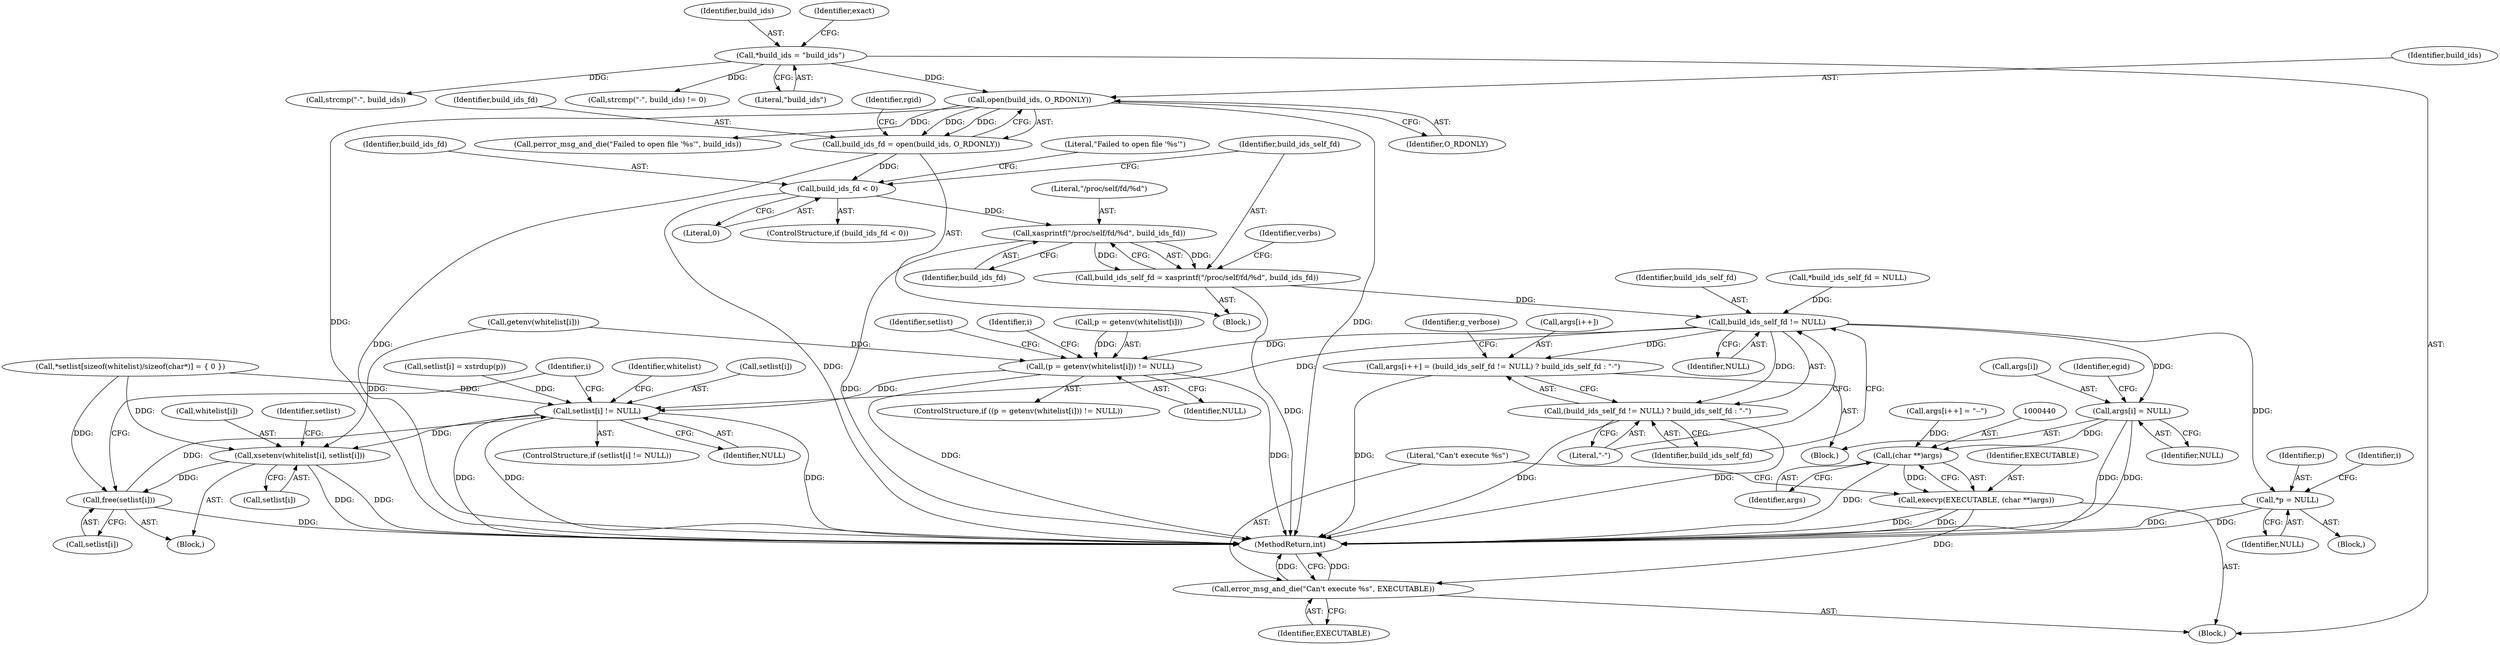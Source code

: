 digraph "0_abrt_50ee8130fb4cd4ef1af7682a2c85dd99cb99424e@API" {
"1000234" [label="(Call,xasprintf(\"/proc/self/fd/%d\", build_ids_fd))"];
"1000226" [label="(Call,build_ids_fd < 0)"];
"1000204" [label="(Call,build_ids_fd = open(build_ids, O_RDONLY))"];
"1000206" [label="(Call,open(build_ids, O_RDONLY))"];
"1000134" [label="(Call,*build_ids = \"build_ids\")"];
"1000232" [label="(Call,build_ids_self_fd = xasprintf(\"/proc/self/fd/%d\", build_ids_fd))"];
"1000264" [label="(Call,build_ids_self_fd != NULL)"];
"1000258" [label="(Call,args[i++] = (build_ids_self_fd != NULL) ? build_ids_self_fd : \"-\")"];
"1000263" [label="(Call,(build_ids_self_fd != NULL) ? build_ids_self_fd : \"-\")"];
"1000336" [label="(Call,args[i] = NULL)"];
"1000439" [label="(Call,(char **)args)"];
"1000437" [label="(Call,execvp(EXECUTABLE, (char **)args))"];
"1000442" [label="(Call,error_msg_and_die(\"Can't execute %s\", EXECUTABLE))"];
"1000371" [label="(Call,*p = NULL)"];
"1000385" [label="(Call,(p = getenv(whitelist[i])) != NULL)"];
"1000411" [label="(Call,setlist[i] != NULL)"];
"1000417" [label="(Call,xsetenv(whitelist[i], setlist[i]))"];
"1000424" [label="(Call,free(setlist[i]))"];
"1000205" [label="(Identifier,build_ids_fd)"];
"1000135" [label="(Identifier,build_ids)"];
"1000268" [label="(Literal,\"-\")"];
"1000371" [label="(Call,*p = NULL)"];
"1000368" [label="(Call,*setlist[sizeof(whitelist)/sizeof(char*)] = { 0 })"];
"1000336" [label="(Call,args[i] = NULL)"];
"1000228" [label="(Literal,0)"];
"1000372" [label="(Identifier,p)"];
"1000227" [label="(Identifier,build_ids_fd)"];
"1000438" [label="(Identifier,EXECUTABLE)"];
"1000443" [label="(Literal,\"Can't execute %s\")"];
"1000234" [label="(Call,xasprintf(\"/proc/self/fd/%d\", build_ids_fd))"];
"1000340" [label="(Identifier,NULL)"];
"1000208" [label="(Identifier,O_RDONLY)"];
"1000182" [label="(Call,strcmp(\"-\", build_ids))"];
"1000416" [label="(Block,)"];
"1000229" [label="(Call,perror_msg_and_die(\"Failed to open file '%s'\", build_ids))"];
"1000441" [label="(Identifier,args)"];
"1000330" [label="(Call,args[i++] = \"--\")"];
"1000426" [label="(Identifier,setlist)"];
"1000236" [label="(Identifier,build_ids_fd)"];
"1000373" [label="(Identifier,NULL)"];
"1000395" [label="(Identifier,setlist)"];
"1000409" [label="(Identifier,i)"];
"1000271" [label="(Identifier,g_verbose)"];
"1000226" [label="(Call,build_ids_fd < 0)"];
"1000139" [label="(Identifier,exact)"];
"1000233" [label="(Identifier,build_ids_self_fd)"];
"1000206" [label="(Call,open(build_ids, O_RDONLY))"];
"1000225" [label="(ControlStructure,if (build_ids_fd < 0))"];
"1000419" [label="(Identifier,whitelist)"];
"1000241" [label="(Identifier,verbs)"];
"1000353" [label="(Block,)"];
"1000259" [label="(Call,args[i++])"];
"1000265" [label="(Identifier,build_ids_self_fd)"];
"1000411" [label="(Call,setlist[i] != NULL)"];
"1000235" [label="(Literal,\"/proc/self/fd/%d\")"];
"1000437" [label="(Call,execvp(EXECUTABLE, (char **)args))"];
"1000444" [label="(Identifier,EXECUTABLE)"];
"1000181" [label="(Call,strcmp(\"-\", build_ids) != 0)"];
"1000377" [label="(Identifier,i)"];
"1000383" [label="(Identifier,i)"];
"1000267" [label="(Identifier,build_ids_self_fd)"];
"1000186" [label="(Block,)"];
"1000177" [label="(Call,*build_ids_self_fd = NULL)"];
"1000388" [label="(Call,getenv(whitelist[i]))"];
"1000337" [label="(Call,args[i])"];
"1000442" [label="(Call,error_msg_and_die(\"Can't execute %s\", EXECUTABLE))"];
"1000204" [label="(Call,build_ids_fd = open(build_ids, O_RDONLY))"];
"1000410" [label="(ControlStructure,if (setlist[i] != NULL))"];
"1000425" [label="(Call,setlist[i])"];
"1000439" [label="(Call,(char **)args)"];
"1000116" [label="(Block,)"];
"1000424" [label="(Call,free(setlist[i]))"];
"1000264" [label="(Call,build_ids_self_fd != NULL)"];
"1000232" [label="(Call,build_ids_self_fd = xasprintf(\"/proc/self/fd/%d\", build_ids_fd))"];
"1000258" [label="(Call,args[i++] = (build_ids_self_fd != NULL) ? build_ids_self_fd : \"-\")"];
"1000238" [label="(Block,)"];
"1000212" [label="(Identifier,rgid)"];
"1000207" [label="(Identifier,build_ids)"];
"1000392" [label="(Identifier,NULL)"];
"1000386" [label="(Call,p = getenv(whitelist[i]))"];
"1000412" [label="(Call,setlist[i])"];
"1000384" [label="(ControlStructure,if ((p = getenv(whitelist[i])) != NULL))"];
"1000385" [label="(Call,(p = getenv(whitelist[i])) != NULL)"];
"1000343" [label="(Identifier,egid)"];
"1000445" [label="(MethodReturn,int)"];
"1000230" [label="(Literal,\"Failed to open file '%s'\")"];
"1000393" [label="(Call,setlist[i] = xstrdup(p))"];
"1000266" [label="(Identifier,NULL)"];
"1000263" [label="(Call,(build_ids_self_fd != NULL) ? build_ids_self_fd : \"-\")"];
"1000136" [label="(Literal,\"build_ids\")"];
"1000417" [label="(Call,xsetenv(whitelist[i], setlist[i]))"];
"1000134" [label="(Call,*build_ids = \"build_ids\")"];
"1000415" [label="(Identifier,NULL)"];
"1000421" [label="(Call,setlist[i])"];
"1000418" [label="(Call,whitelist[i])"];
"1000234" -> "1000232"  [label="AST: "];
"1000234" -> "1000236"  [label="CFG: "];
"1000235" -> "1000234"  [label="AST: "];
"1000236" -> "1000234"  [label="AST: "];
"1000232" -> "1000234"  [label="CFG: "];
"1000234" -> "1000445"  [label="DDG: "];
"1000234" -> "1000232"  [label="DDG: "];
"1000234" -> "1000232"  [label="DDG: "];
"1000226" -> "1000234"  [label="DDG: "];
"1000226" -> "1000225"  [label="AST: "];
"1000226" -> "1000228"  [label="CFG: "];
"1000227" -> "1000226"  [label="AST: "];
"1000228" -> "1000226"  [label="AST: "];
"1000230" -> "1000226"  [label="CFG: "];
"1000233" -> "1000226"  [label="CFG: "];
"1000226" -> "1000445"  [label="DDG: "];
"1000204" -> "1000226"  [label="DDG: "];
"1000204" -> "1000186"  [label="AST: "];
"1000204" -> "1000206"  [label="CFG: "];
"1000205" -> "1000204"  [label="AST: "];
"1000206" -> "1000204"  [label="AST: "];
"1000212" -> "1000204"  [label="CFG: "];
"1000204" -> "1000445"  [label="DDG: "];
"1000206" -> "1000204"  [label="DDG: "];
"1000206" -> "1000204"  [label="DDG: "];
"1000206" -> "1000208"  [label="CFG: "];
"1000207" -> "1000206"  [label="AST: "];
"1000208" -> "1000206"  [label="AST: "];
"1000206" -> "1000445"  [label="DDG: "];
"1000206" -> "1000445"  [label="DDG: "];
"1000134" -> "1000206"  [label="DDG: "];
"1000206" -> "1000229"  [label="DDG: "];
"1000134" -> "1000116"  [label="AST: "];
"1000134" -> "1000136"  [label="CFG: "];
"1000135" -> "1000134"  [label="AST: "];
"1000136" -> "1000134"  [label="AST: "];
"1000139" -> "1000134"  [label="CFG: "];
"1000134" -> "1000181"  [label="DDG: "];
"1000134" -> "1000182"  [label="DDG: "];
"1000232" -> "1000186"  [label="AST: "];
"1000233" -> "1000232"  [label="AST: "];
"1000241" -> "1000232"  [label="CFG: "];
"1000232" -> "1000445"  [label="DDG: "];
"1000232" -> "1000264"  [label="DDG: "];
"1000264" -> "1000263"  [label="AST: "];
"1000264" -> "1000266"  [label="CFG: "];
"1000265" -> "1000264"  [label="AST: "];
"1000266" -> "1000264"  [label="AST: "];
"1000267" -> "1000264"  [label="CFG: "];
"1000268" -> "1000264"  [label="CFG: "];
"1000264" -> "1000258"  [label="DDG: "];
"1000177" -> "1000264"  [label="DDG: "];
"1000264" -> "1000263"  [label="DDG: "];
"1000264" -> "1000336"  [label="DDG: "];
"1000264" -> "1000371"  [label="DDG: "];
"1000264" -> "1000385"  [label="DDG: "];
"1000264" -> "1000411"  [label="DDG: "];
"1000258" -> "1000238"  [label="AST: "];
"1000258" -> "1000263"  [label="CFG: "];
"1000259" -> "1000258"  [label="AST: "];
"1000263" -> "1000258"  [label="AST: "];
"1000271" -> "1000258"  [label="CFG: "];
"1000258" -> "1000445"  [label="DDG: "];
"1000263" -> "1000267"  [label="CFG: "];
"1000263" -> "1000268"  [label="CFG: "];
"1000267" -> "1000263"  [label="AST: "];
"1000268" -> "1000263"  [label="AST: "];
"1000263" -> "1000445"  [label="DDG: "];
"1000263" -> "1000445"  [label="DDG: "];
"1000336" -> "1000238"  [label="AST: "];
"1000336" -> "1000340"  [label="CFG: "];
"1000337" -> "1000336"  [label="AST: "];
"1000340" -> "1000336"  [label="AST: "];
"1000343" -> "1000336"  [label="CFG: "];
"1000336" -> "1000445"  [label="DDG: "];
"1000336" -> "1000445"  [label="DDG: "];
"1000336" -> "1000439"  [label="DDG: "];
"1000439" -> "1000437"  [label="AST: "];
"1000439" -> "1000441"  [label="CFG: "];
"1000440" -> "1000439"  [label="AST: "];
"1000441" -> "1000439"  [label="AST: "];
"1000437" -> "1000439"  [label="CFG: "];
"1000439" -> "1000445"  [label="DDG: "];
"1000439" -> "1000437"  [label="DDG: "];
"1000330" -> "1000439"  [label="DDG: "];
"1000437" -> "1000116"  [label="AST: "];
"1000438" -> "1000437"  [label="AST: "];
"1000443" -> "1000437"  [label="CFG: "];
"1000437" -> "1000445"  [label="DDG: "];
"1000437" -> "1000445"  [label="DDG: "];
"1000437" -> "1000442"  [label="DDG: "];
"1000442" -> "1000116"  [label="AST: "];
"1000442" -> "1000444"  [label="CFG: "];
"1000443" -> "1000442"  [label="AST: "];
"1000444" -> "1000442"  [label="AST: "];
"1000445" -> "1000442"  [label="CFG: "];
"1000442" -> "1000445"  [label="DDG: "];
"1000442" -> "1000445"  [label="DDG: "];
"1000371" -> "1000353"  [label="AST: "];
"1000371" -> "1000373"  [label="CFG: "];
"1000372" -> "1000371"  [label="AST: "];
"1000373" -> "1000371"  [label="AST: "];
"1000377" -> "1000371"  [label="CFG: "];
"1000371" -> "1000445"  [label="DDG: "];
"1000371" -> "1000445"  [label="DDG: "];
"1000385" -> "1000384"  [label="AST: "];
"1000385" -> "1000392"  [label="CFG: "];
"1000386" -> "1000385"  [label="AST: "];
"1000392" -> "1000385"  [label="AST: "];
"1000395" -> "1000385"  [label="CFG: "];
"1000383" -> "1000385"  [label="CFG: "];
"1000385" -> "1000445"  [label="DDG: "];
"1000385" -> "1000445"  [label="DDG: "];
"1000386" -> "1000385"  [label="DDG: "];
"1000388" -> "1000385"  [label="DDG: "];
"1000385" -> "1000411"  [label="DDG: "];
"1000411" -> "1000410"  [label="AST: "];
"1000411" -> "1000415"  [label="CFG: "];
"1000412" -> "1000411"  [label="AST: "];
"1000415" -> "1000411"  [label="AST: "];
"1000419" -> "1000411"  [label="CFG: "];
"1000409" -> "1000411"  [label="CFG: "];
"1000411" -> "1000445"  [label="DDG: "];
"1000411" -> "1000445"  [label="DDG: "];
"1000411" -> "1000445"  [label="DDG: "];
"1000368" -> "1000411"  [label="DDG: "];
"1000393" -> "1000411"  [label="DDG: "];
"1000424" -> "1000411"  [label="DDG: "];
"1000411" -> "1000417"  [label="DDG: "];
"1000417" -> "1000416"  [label="AST: "];
"1000417" -> "1000421"  [label="CFG: "];
"1000418" -> "1000417"  [label="AST: "];
"1000421" -> "1000417"  [label="AST: "];
"1000426" -> "1000417"  [label="CFG: "];
"1000417" -> "1000445"  [label="DDG: "];
"1000417" -> "1000445"  [label="DDG: "];
"1000388" -> "1000417"  [label="DDG: "];
"1000368" -> "1000417"  [label="DDG: "];
"1000417" -> "1000424"  [label="DDG: "];
"1000424" -> "1000416"  [label="AST: "];
"1000424" -> "1000425"  [label="CFG: "];
"1000425" -> "1000424"  [label="AST: "];
"1000409" -> "1000424"  [label="CFG: "];
"1000424" -> "1000445"  [label="DDG: "];
"1000368" -> "1000424"  [label="DDG: "];
}

